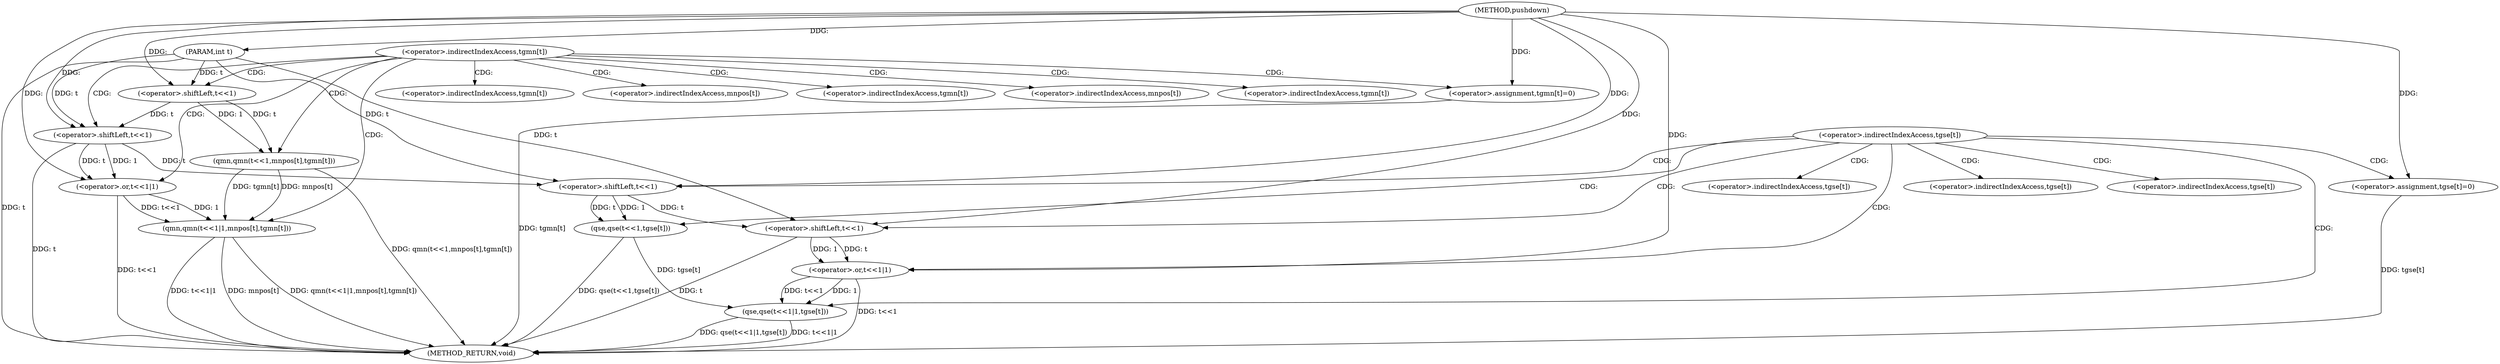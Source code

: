 digraph "pushdown" {  
"1000723" [label = "(METHOD,pushdown)" ]
"1000786" [label = "(METHOD_RETURN,void)" ]
"1000724" [label = "(PARAM,int t)" ]
"1000731" [label = "(qmn,qmn(t<<1,mnpos[t],tgmn[t]))" ]
"1000764" [label = "(qse,qse(t<<1,tgse[t]))" ]
"1000742" [label = "(qmn,qmn(t<<1|1,mnpos[t],tgmn[t]))" ]
"1000754" [label = "(<operator>.assignment,tgmn[t]=0)" ]
"1000772" [label = "(qse,qse(t<<1|1,tgse[t]))" ]
"1000781" [label = "(<operator>.assignment,tgse[t]=0)" ]
"1000732" [label = "(<operator>.shiftLeft,t<<1)" ]
"1000765" [label = "(<operator>.shiftLeft,t<<1)" ]
"1000743" [label = "(<operator>.or,t<<1|1)" ]
"1000773" [label = "(<operator>.or,t<<1|1)" ]
"1000744" [label = "(<operator>.shiftLeft,t<<1)" ]
"1000774" [label = "(<operator>.shiftLeft,t<<1)" ]
"1000727" [label = "(<operator>.indirectIndexAccess,tgmn[t])" ]
"1000760" [label = "(<operator>.indirectIndexAccess,tgse[t])" ]
"1000735" [label = "(<operator>.indirectIndexAccess,mnpos[t])" ]
"1000738" [label = "(<operator>.indirectIndexAccess,tgmn[t])" ]
"1000768" [label = "(<operator>.indirectIndexAccess,tgse[t])" ]
"1000748" [label = "(<operator>.indirectIndexAccess,mnpos[t])" ]
"1000751" [label = "(<operator>.indirectIndexAccess,tgmn[t])" ]
"1000755" [label = "(<operator>.indirectIndexAccess,tgmn[t])" ]
"1000778" [label = "(<operator>.indirectIndexAccess,tgse[t])" ]
"1000782" [label = "(<operator>.indirectIndexAccess,tgse[t])" ]
  "1000724" -> "1000786"  [ label = "DDG: t"] 
  "1000731" -> "1000786"  [ label = "DDG: qmn(t<<1,mnpos[t],tgmn[t])"] 
  "1000744" -> "1000786"  [ label = "DDG: t"] 
  "1000743" -> "1000786"  [ label = "DDG: t<<1"] 
  "1000742" -> "1000786"  [ label = "DDG: t<<1|1"] 
  "1000742" -> "1000786"  [ label = "DDG: mnpos[t]"] 
  "1000742" -> "1000786"  [ label = "DDG: qmn(t<<1|1,mnpos[t],tgmn[t])"] 
  "1000754" -> "1000786"  [ label = "DDG: tgmn[t]"] 
  "1000764" -> "1000786"  [ label = "DDG: qse(t<<1,tgse[t])"] 
  "1000774" -> "1000786"  [ label = "DDG: t"] 
  "1000773" -> "1000786"  [ label = "DDG: t<<1"] 
  "1000772" -> "1000786"  [ label = "DDG: t<<1|1"] 
  "1000772" -> "1000786"  [ label = "DDG: qse(t<<1|1,tgse[t])"] 
  "1000781" -> "1000786"  [ label = "DDG: tgse[t]"] 
  "1000723" -> "1000724"  [ label = "DDG: "] 
  "1000732" -> "1000731"  [ label = "DDG: 1"] 
  "1000732" -> "1000731"  [ label = "DDG: t"] 
  "1000723" -> "1000754"  [ label = "DDG: "] 
  "1000765" -> "1000764"  [ label = "DDG: 1"] 
  "1000765" -> "1000764"  [ label = "DDG: t"] 
  "1000723" -> "1000781"  [ label = "DDG: "] 
  "1000724" -> "1000732"  [ label = "DDG: t"] 
  "1000723" -> "1000732"  [ label = "DDG: "] 
  "1000743" -> "1000742"  [ label = "DDG: t<<1"] 
  "1000743" -> "1000742"  [ label = "DDG: 1"] 
  "1000731" -> "1000742"  [ label = "DDG: tgmn[t]"] 
  "1000731" -> "1000742"  [ label = "DDG: mnpos[t]"] 
  "1000744" -> "1000765"  [ label = "DDG: t"] 
  "1000724" -> "1000765"  [ label = "DDG: t"] 
  "1000723" -> "1000765"  [ label = "DDG: "] 
  "1000773" -> "1000772"  [ label = "DDG: t<<1"] 
  "1000773" -> "1000772"  [ label = "DDG: 1"] 
  "1000764" -> "1000772"  [ label = "DDG: tgse[t]"] 
  "1000744" -> "1000743"  [ label = "DDG: t"] 
  "1000744" -> "1000743"  [ label = "DDG: 1"] 
  "1000723" -> "1000743"  [ label = "DDG: "] 
  "1000774" -> "1000773"  [ label = "DDG: t"] 
  "1000774" -> "1000773"  [ label = "DDG: 1"] 
  "1000723" -> "1000773"  [ label = "DDG: "] 
  "1000732" -> "1000744"  [ label = "DDG: t"] 
  "1000724" -> "1000744"  [ label = "DDG: t"] 
  "1000723" -> "1000744"  [ label = "DDG: "] 
  "1000765" -> "1000774"  [ label = "DDG: t"] 
  "1000724" -> "1000774"  [ label = "DDG: t"] 
  "1000723" -> "1000774"  [ label = "DDG: "] 
  "1000727" -> "1000738"  [ label = "CDG: "] 
  "1000727" -> "1000755"  [ label = "CDG: "] 
  "1000727" -> "1000744"  [ label = "CDG: "] 
  "1000727" -> "1000751"  [ label = "CDG: "] 
  "1000727" -> "1000748"  [ label = "CDG: "] 
  "1000727" -> "1000742"  [ label = "CDG: "] 
  "1000727" -> "1000735"  [ label = "CDG: "] 
  "1000727" -> "1000731"  [ label = "CDG: "] 
  "1000727" -> "1000743"  [ label = "CDG: "] 
  "1000727" -> "1000754"  [ label = "CDG: "] 
  "1000727" -> "1000732"  [ label = "CDG: "] 
  "1000760" -> "1000764"  [ label = "CDG: "] 
  "1000760" -> "1000772"  [ label = "CDG: "] 
  "1000760" -> "1000765"  [ label = "CDG: "] 
  "1000760" -> "1000774"  [ label = "CDG: "] 
  "1000760" -> "1000773"  [ label = "CDG: "] 
  "1000760" -> "1000781"  [ label = "CDG: "] 
  "1000760" -> "1000778"  [ label = "CDG: "] 
  "1000760" -> "1000782"  [ label = "CDG: "] 
  "1000760" -> "1000768"  [ label = "CDG: "] 
}
